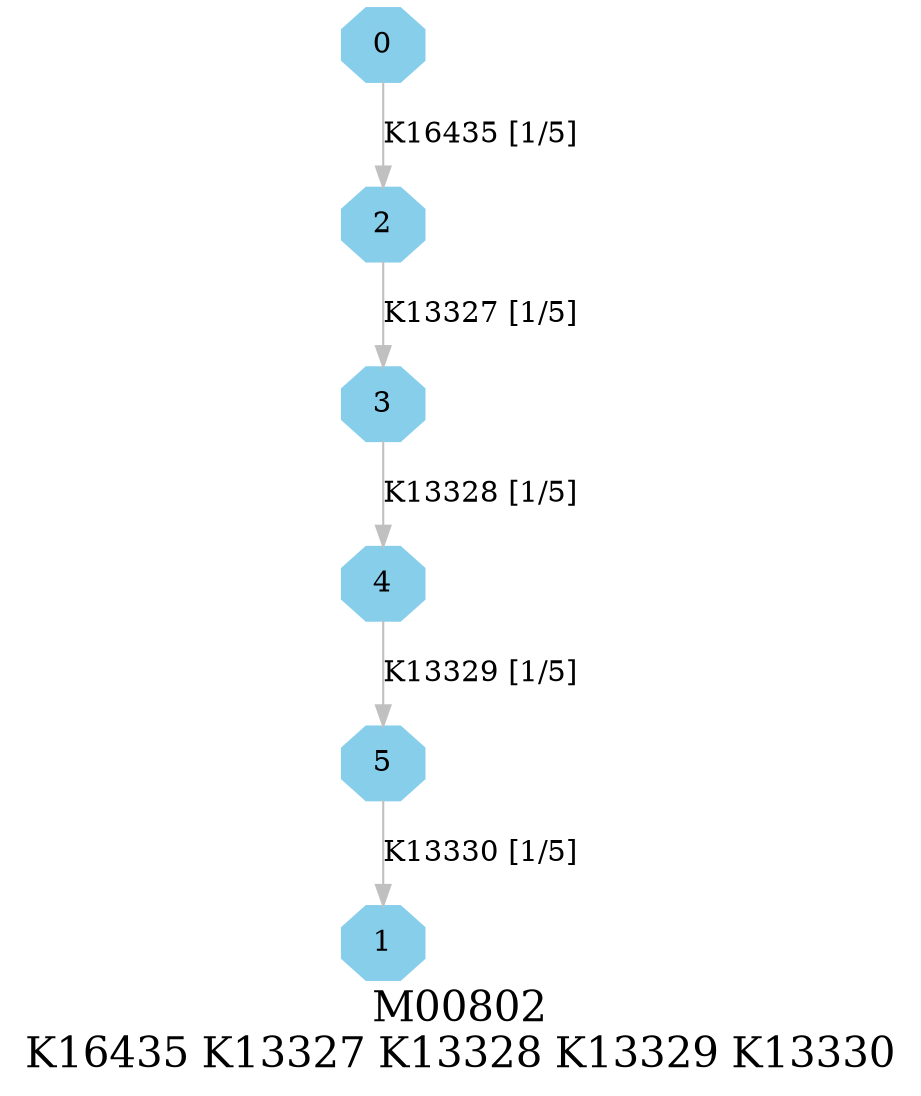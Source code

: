 digraph G {
graph [label="M00802
K16435 K13327 K13328 K13329 K13330",fontsize=20];
node [shape=box,style=filled];
edge [len=3,color=grey];
{node [width=.3,height=.3,shape=octagon,style=filled,color=skyblue] 0 1 2 3 4 5 }
0 -> 2 [label="K16435 [1/5]"];
2 -> 3 [label="K13327 [1/5]"];
3 -> 4 [label="K13328 [1/5]"];
4 -> 5 [label="K13329 [1/5]"];
5 -> 1 [label="K13330 [1/5]"];
}